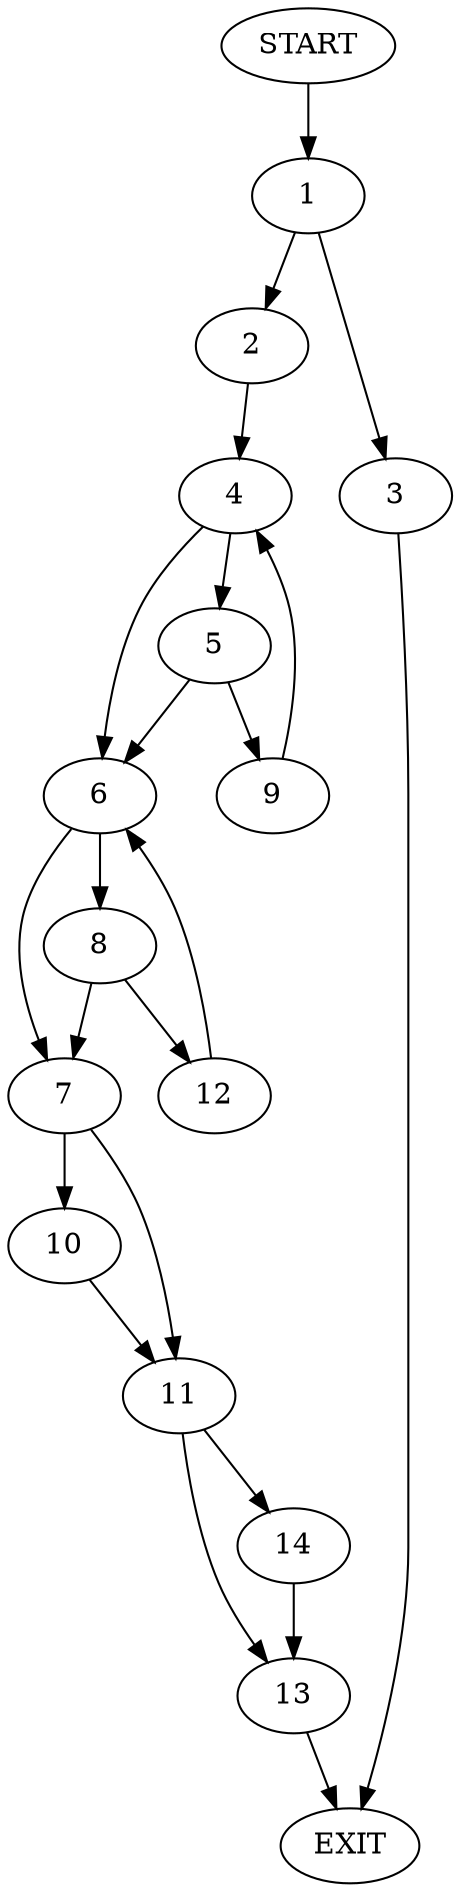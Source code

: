 digraph {
0 [label="START"]
15 [label="EXIT"]
0 -> 1
1 -> 2
1 -> 3
2 -> 4
3 -> 15
4 -> 5
4 -> 6
6 -> 7
6 -> 8
5 -> 6
5 -> 9
9 -> 4
7 -> 10
7 -> 11
8 -> 12
8 -> 7
12 -> 6
10 -> 11
11 -> 13
11 -> 14
13 -> 15
14 -> 13
}
